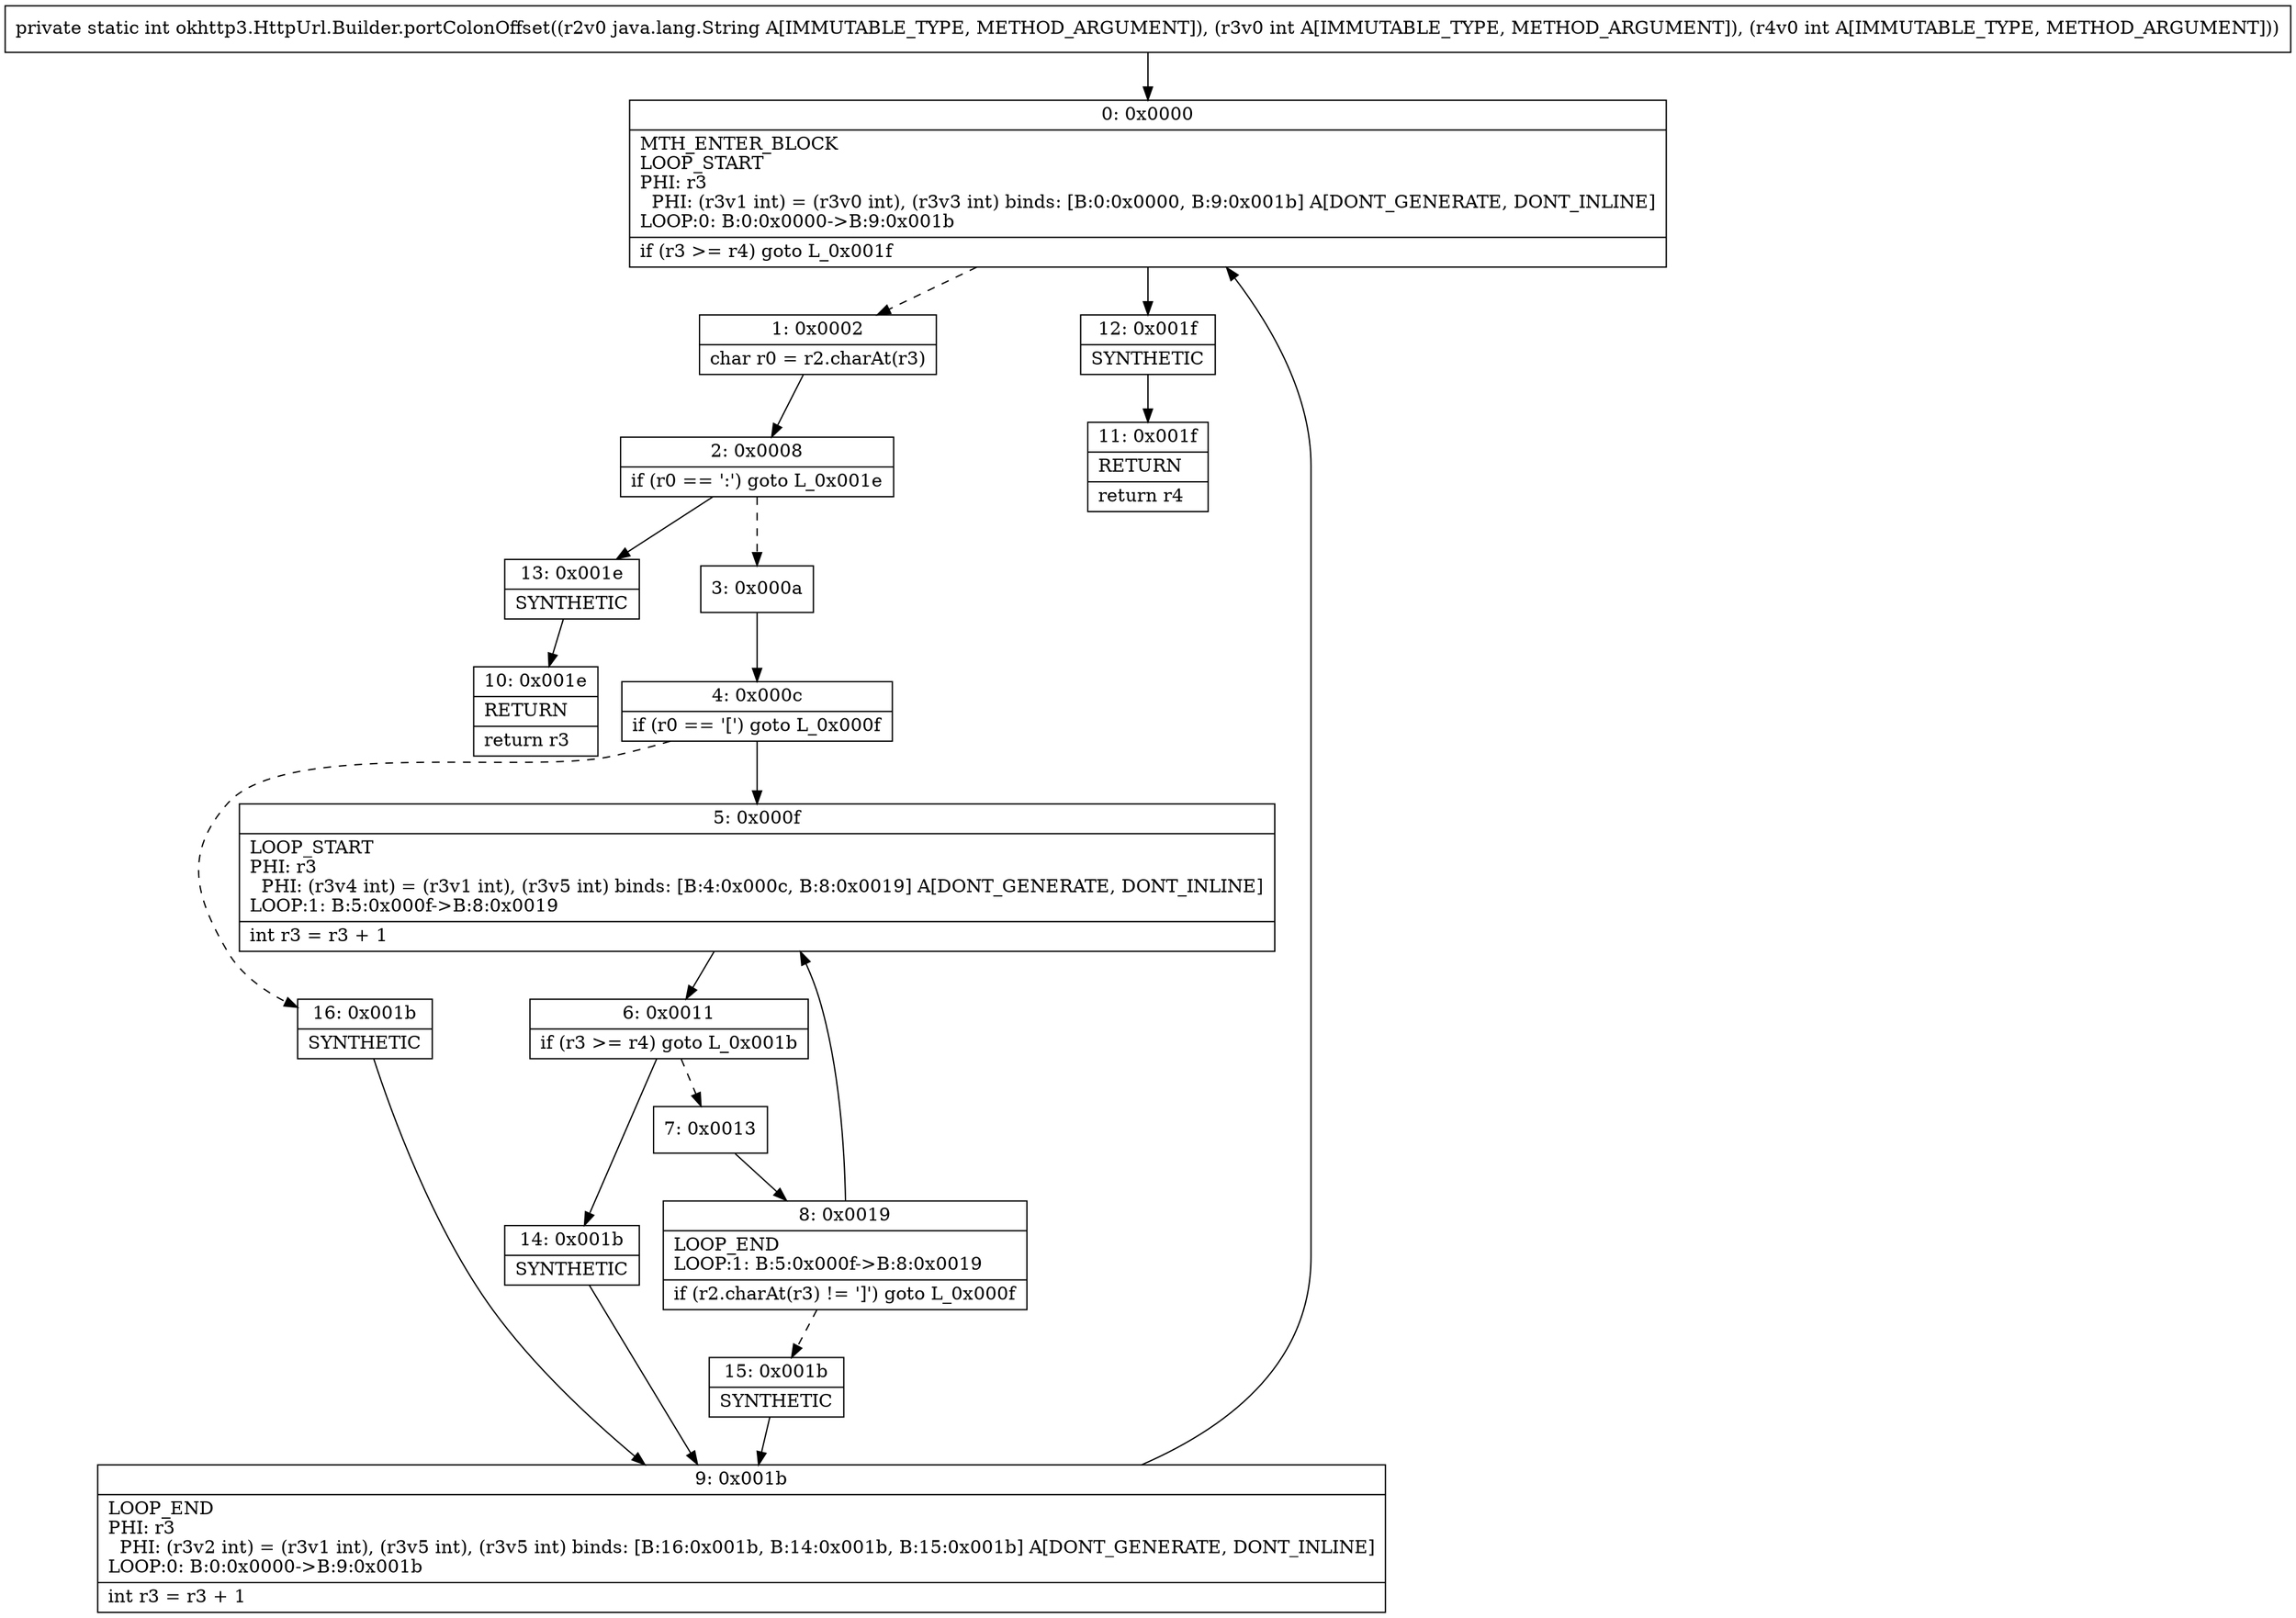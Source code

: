 digraph "CFG forokhttp3.HttpUrl.Builder.portColonOffset(Ljava\/lang\/String;II)I" {
Node_0 [shape=record,label="{0\:\ 0x0000|MTH_ENTER_BLOCK\lLOOP_START\lPHI: r3 \l  PHI: (r3v1 int) = (r3v0 int), (r3v3 int) binds: [B:0:0x0000, B:9:0x001b] A[DONT_GENERATE, DONT_INLINE]\lLOOP:0: B:0:0x0000\-\>B:9:0x001b\l|if (r3 \>= r4) goto L_0x001f\l}"];
Node_1 [shape=record,label="{1\:\ 0x0002|char r0 = r2.charAt(r3)\l}"];
Node_2 [shape=record,label="{2\:\ 0x0008|if (r0 == ':') goto L_0x001e\l}"];
Node_3 [shape=record,label="{3\:\ 0x000a}"];
Node_4 [shape=record,label="{4\:\ 0x000c|if (r0 == '[') goto L_0x000f\l}"];
Node_5 [shape=record,label="{5\:\ 0x000f|LOOP_START\lPHI: r3 \l  PHI: (r3v4 int) = (r3v1 int), (r3v5 int) binds: [B:4:0x000c, B:8:0x0019] A[DONT_GENERATE, DONT_INLINE]\lLOOP:1: B:5:0x000f\-\>B:8:0x0019\l|int r3 = r3 + 1\l}"];
Node_6 [shape=record,label="{6\:\ 0x0011|if (r3 \>= r4) goto L_0x001b\l}"];
Node_7 [shape=record,label="{7\:\ 0x0013}"];
Node_8 [shape=record,label="{8\:\ 0x0019|LOOP_END\lLOOP:1: B:5:0x000f\-\>B:8:0x0019\l|if (r2.charAt(r3) != ']') goto L_0x000f\l}"];
Node_9 [shape=record,label="{9\:\ 0x001b|LOOP_END\lPHI: r3 \l  PHI: (r3v2 int) = (r3v1 int), (r3v5 int), (r3v5 int) binds: [B:16:0x001b, B:14:0x001b, B:15:0x001b] A[DONT_GENERATE, DONT_INLINE]\lLOOP:0: B:0:0x0000\-\>B:9:0x001b\l|int r3 = r3 + 1\l}"];
Node_10 [shape=record,label="{10\:\ 0x001e|RETURN\l|return r3\l}"];
Node_11 [shape=record,label="{11\:\ 0x001f|RETURN\l|return r4\l}"];
Node_12 [shape=record,label="{12\:\ 0x001f|SYNTHETIC\l}"];
Node_13 [shape=record,label="{13\:\ 0x001e|SYNTHETIC\l}"];
Node_14 [shape=record,label="{14\:\ 0x001b|SYNTHETIC\l}"];
Node_15 [shape=record,label="{15\:\ 0x001b|SYNTHETIC\l}"];
Node_16 [shape=record,label="{16\:\ 0x001b|SYNTHETIC\l}"];
MethodNode[shape=record,label="{private static int okhttp3.HttpUrl.Builder.portColonOffset((r2v0 java.lang.String A[IMMUTABLE_TYPE, METHOD_ARGUMENT]), (r3v0 int A[IMMUTABLE_TYPE, METHOD_ARGUMENT]), (r4v0 int A[IMMUTABLE_TYPE, METHOD_ARGUMENT])) }"];
MethodNode -> Node_0;
Node_0 -> Node_1[style=dashed];
Node_0 -> Node_12;
Node_1 -> Node_2;
Node_2 -> Node_3[style=dashed];
Node_2 -> Node_13;
Node_3 -> Node_4;
Node_4 -> Node_5;
Node_4 -> Node_16[style=dashed];
Node_5 -> Node_6;
Node_6 -> Node_7[style=dashed];
Node_6 -> Node_14;
Node_7 -> Node_8;
Node_8 -> Node_5;
Node_8 -> Node_15[style=dashed];
Node_9 -> Node_0;
Node_12 -> Node_11;
Node_13 -> Node_10;
Node_14 -> Node_9;
Node_15 -> Node_9;
Node_16 -> Node_9;
}

